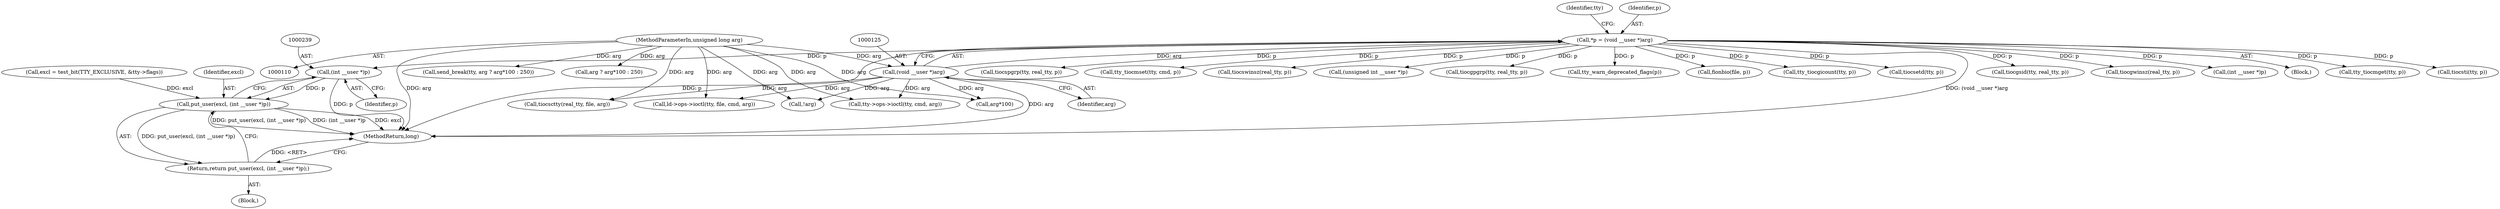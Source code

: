 digraph "0_linux_5c17c861a357e9458001f021a7afa7aab9937439@pointer" {
"1000238" [label="(Call,(int __user *)p)"];
"1000122" [label="(Call,*p = (void __user *)arg)"];
"1000124" [label="(Call,(void __user *)arg)"];
"1000113" [label="(MethodParameterIn,unsigned long arg)"];
"1000236" [label="(Call,put_user(excl, (int __user *)p))"];
"1000235" [label="(Return,return put_user(excl, (int __user *)p);)"];
"1000126" [label="(Identifier,arg)"];
"1000236" [label="(Call,put_user(excl, (int __user *)p))"];
"1000124" [label="(Call,(void __user *)arg)"];
"1000276" [label="(Call,tiocgsid(tty, real_tty, p))"];
"1000225" [label="(Block,)"];
"1000183" [label="(Call,tiocgwinsz(real_tty, p))"];
"1000450" [label="(Call,ld->ops->ioctl(tty, file, cmd, arg))"];
"1000290" [label="(Call,(int __user *)p)"];
"1000114" [label="(Block,)"];
"1000373" [label="(Call,tty_tiocmget(tty, p))"];
"1000178" [label="(Call,tiocsti(tty, p))"];
"1000113" [label="(MethodParameterIn,unsigned long arg)"];
"1000363" [label="(Call,send_break(tty, arg ? arg*100 : 250))"];
"1000270" [label="(Call,tiocspgrp(tty, real_tty, p))"];
"1000380" [label="(Call,tty_tiocmset(tty, cmd, p))"];
"1000365" [label="(Call,arg ? arg*100 : 250)"];
"1000235" [label="(Return,return put_user(excl, (int __user *)p);)"];
"1000122" [label="(Call,*p = (void __user *)arg)"];
"1000131" [label="(Identifier,tty)"];
"1000238" [label="(Call,(int __user *)p)"];
"1000353" [label="(Call,!arg)"];
"1000188" [label="(Call,tiocswinsz(real_tty, p))"];
"1000227" [label="(Call,excl = test_bit(TTY_EXCLUSIVE, &tty->flags))"];
"1000237" [label="(Identifier,excl)"];
"1000321" [label="(Call,(unsigned int __user *)p)"];
"1000468" [label="(MethodReturn,long)"];
"1000264" [label="(Call,tiocgpgrp(tty, real_tty, p))"];
"1000410" [label="(Call,tty_warn_deprecated_flags(p))"];
"1000123" [label="(Identifier,p)"];
"1000203" [label="(Call,fionbio(file, p))"];
"1000387" [label="(Call,tty_tiocgicount(tty, p))"];
"1000367" [label="(Call,arg*100)"];
"1000240" [label="(Identifier,p)"];
"1000295" [label="(Call,tiocsetd(tty, p))"];
"1000258" [label="(Call,tiocsctty(real_tty, file, arg))"];
"1000422" [label="(Call,tty->ops->ioctl(tty, cmd, arg))"];
"1000238" -> "1000236"  [label="AST: "];
"1000238" -> "1000240"  [label="CFG: "];
"1000239" -> "1000238"  [label="AST: "];
"1000240" -> "1000238"  [label="AST: "];
"1000236" -> "1000238"  [label="CFG: "];
"1000238" -> "1000468"  [label="DDG: p"];
"1000238" -> "1000236"  [label="DDG: p"];
"1000122" -> "1000238"  [label="DDG: p"];
"1000122" -> "1000114"  [label="AST: "];
"1000122" -> "1000124"  [label="CFG: "];
"1000123" -> "1000122"  [label="AST: "];
"1000124" -> "1000122"  [label="AST: "];
"1000131" -> "1000122"  [label="CFG: "];
"1000122" -> "1000468"  [label="DDG: p"];
"1000122" -> "1000468"  [label="DDG: (void __user *)arg"];
"1000124" -> "1000122"  [label="DDG: arg"];
"1000122" -> "1000178"  [label="DDG: p"];
"1000122" -> "1000183"  [label="DDG: p"];
"1000122" -> "1000188"  [label="DDG: p"];
"1000122" -> "1000203"  [label="DDG: p"];
"1000122" -> "1000264"  [label="DDG: p"];
"1000122" -> "1000270"  [label="DDG: p"];
"1000122" -> "1000276"  [label="DDG: p"];
"1000122" -> "1000290"  [label="DDG: p"];
"1000122" -> "1000295"  [label="DDG: p"];
"1000122" -> "1000321"  [label="DDG: p"];
"1000122" -> "1000373"  [label="DDG: p"];
"1000122" -> "1000380"  [label="DDG: p"];
"1000122" -> "1000387"  [label="DDG: p"];
"1000122" -> "1000410"  [label="DDG: p"];
"1000124" -> "1000126"  [label="CFG: "];
"1000125" -> "1000124"  [label="AST: "];
"1000126" -> "1000124"  [label="AST: "];
"1000124" -> "1000468"  [label="DDG: arg"];
"1000113" -> "1000124"  [label="DDG: arg"];
"1000124" -> "1000258"  [label="DDG: arg"];
"1000124" -> "1000353"  [label="DDG: arg"];
"1000124" -> "1000367"  [label="DDG: arg"];
"1000124" -> "1000422"  [label="DDG: arg"];
"1000124" -> "1000450"  [label="DDG: arg"];
"1000113" -> "1000110"  [label="AST: "];
"1000113" -> "1000468"  [label="DDG: arg"];
"1000113" -> "1000258"  [label="DDG: arg"];
"1000113" -> "1000353"  [label="DDG: arg"];
"1000113" -> "1000363"  [label="DDG: arg"];
"1000113" -> "1000365"  [label="DDG: arg"];
"1000113" -> "1000367"  [label="DDG: arg"];
"1000113" -> "1000422"  [label="DDG: arg"];
"1000113" -> "1000450"  [label="DDG: arg"];
"1000236" -> "1000235"  [label="AST: "];
"1000237" -> "1000236"  [label="AST: "];
"1000235" -> "1000236"  [label="CFG: "];
"1000236" -> "1000468"  [label="DDG: excl"];
"1000236" -> "1000468"  [label="DDG: put_user(excl, (int __user *)p)"];
"1000236" -> "1000468"  [label="DDG: (int __user *)p"];
"1000236" -> "1000235"  [label="DDG: put_user(excl, (int __user *)p)"];
"1000227" -> "1000236"  [label="DDG: excl"];
"1000235" -> "1000225"  [label="AST: "];
"1000468" -> "1000235"  [label="CFG: "];
"1000235" -> "1000468"  [label="DDG: <RET>"];
}
